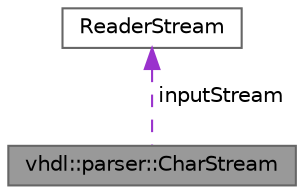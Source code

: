digraph "vhdl::parser::CharStream"
{
 // INTERACTIVE_SVG=YES
 // LATEX_PDF_SIZE
  bgcolor="transparent";
  edge [fontname=Helvetica,fontsize=10,labelfontname=Helvetica,labelfontsize=10];
  node [fontname=Helvetica,fontsize=10,shape=box,height=0.2,width=0.4];
  Node1 [label="vhdl::parser::CharStream",height=0.2,width=0.4,color="gray40", fillcolor="grey60", style="filled", fontcolor="black",tooltip="This class describes a character stream that maintains line and column number positions of the charac..."];
  Node2 -> Node1 [dir="back",color="darkorchid3",style="dashed",label=" inputStream" ];
  Node2 [label="ReaderStream",height=0.2,width=0.4,color="gray40", fillcolor="white", style="filled",URL="$d4/d89/class_reader_stream.html",tooltip=" "];
}
